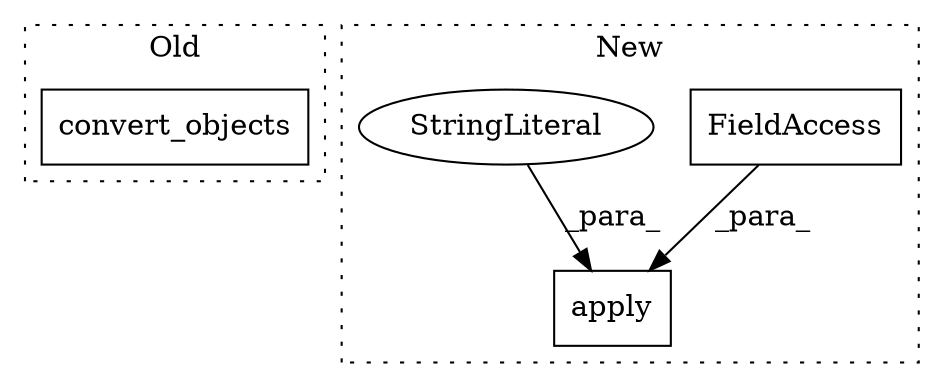 digraph G {
subgraph cluster0 {
1 [label="convert_objects" a="32" s="5546" l="17" shape="box"];
label = "Old";
style="dotted";
}
subgraph cluster1 {
2 [label="apply" a="32" s="5546,5578" l="6,1" shape="box"];
3 [label="FieldAccess" a="22" s="5552" l="17" shape="box"];
4 [label="StringLiteral" a="45" s="5570" l="8" shape="ellipse"];
label = "New";
style="dotted";
}
3 -> 2 [label="_para_"];
4 -> 2 [label="_para_"];
}